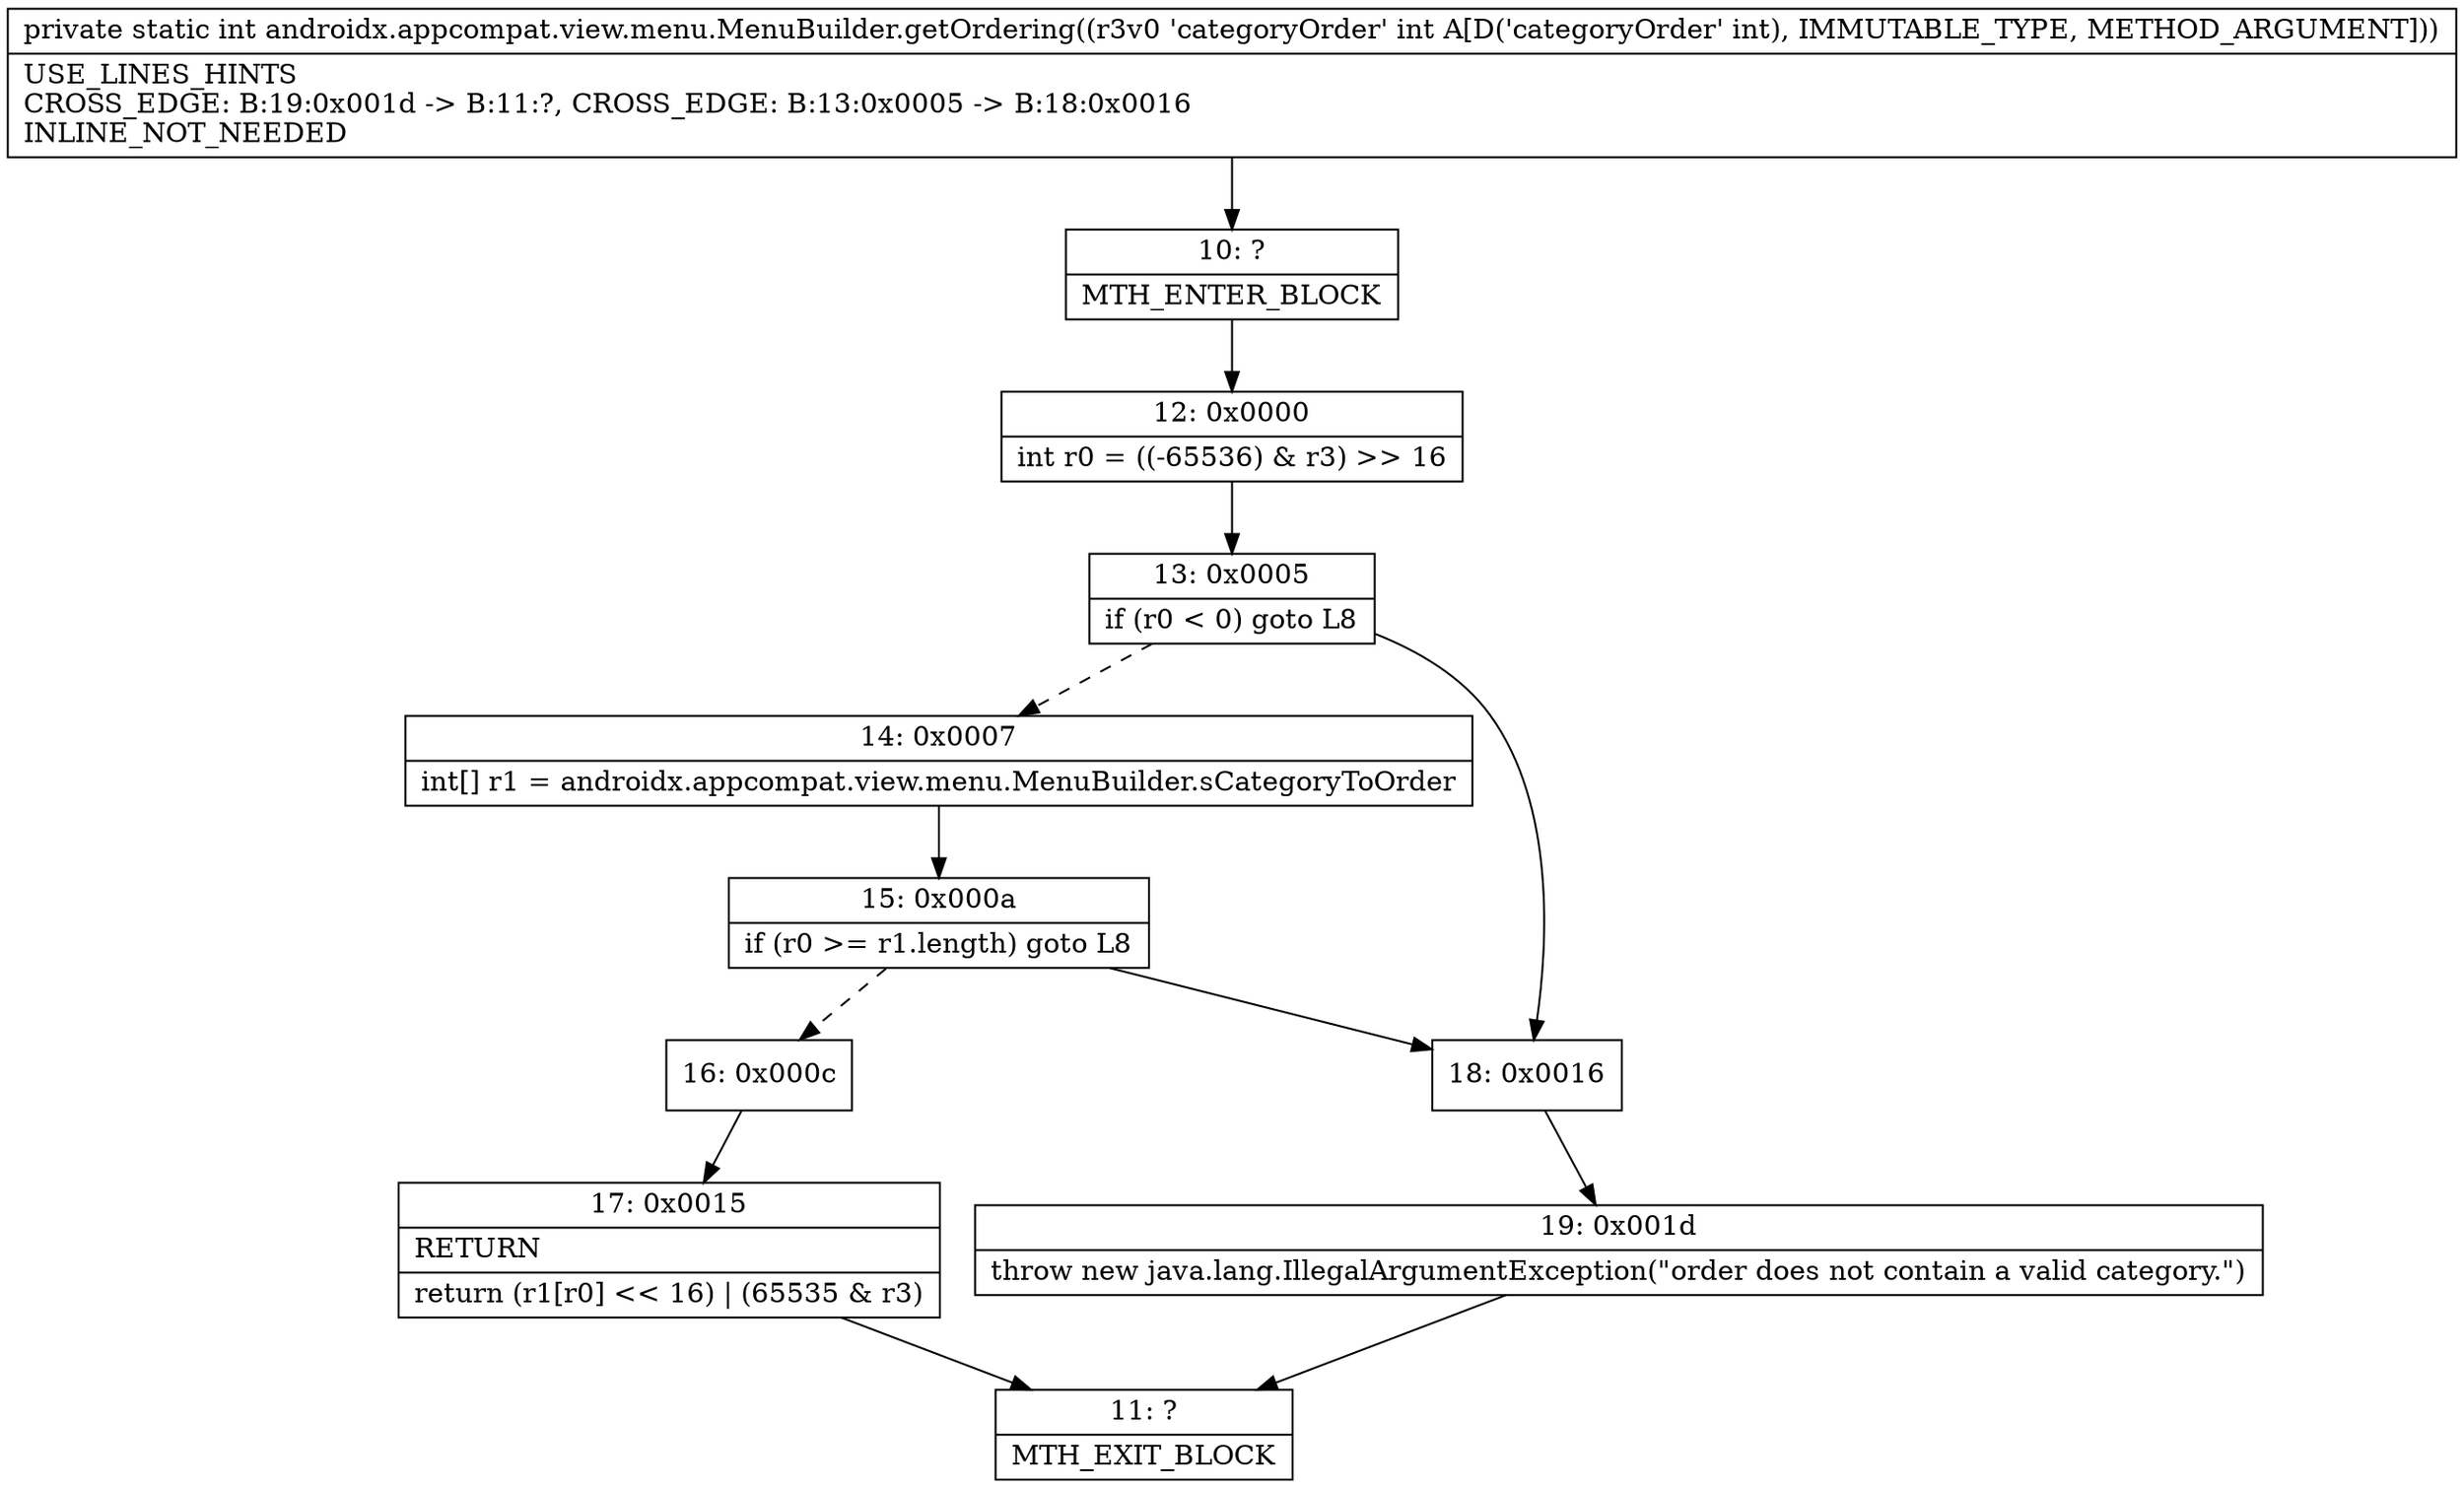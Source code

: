 digraph "CFG forandroidx.appcompat.view.menu.MenuBuilder.getOrdering(I)I" {
Node_10 [shape=record,label="{10\:\ ?|MTH_ENTER_BLOCK\l}"];
Node_12 [shape=record,label="{12\:\ 0x0000|int r0 = ((\-65536) & r3) \>\> 16\l}"];
Node_13 [shape=record,label="{13\:\ 0x0005|if (r0 \< 0) goto L8\l}"];
Node_14 [shape=record,label="{14\:\ 0x0007|int[] r1 = androidx.appcompat.view.menu.MenuBuilder.sCategoryToOrder\l}"];
Node_15 [shape=record,label="{15\:\ 0x000a|if (r0 \>= r1.length) goto L8\l}"];
Node_16 [shape=record,label="{16\:\ 0x000c}"];
Node_17 [shape=record,label="{17\:\ 0x0015|RETURN\l|return (r1[r0] \<\< 16) \| (65535 & r3)\l}"];
Node_11 [shape=record,label="{11\:\ ?|MTH_EXIT_BLOCK\l}"];
Node_18 [shape=record,label="{18\:\ 0x0016}"];
Node_19 [shape=record,label="{19\:\ 0x001d|throw new java.lang.IllegalArgumentException(\"order does not contain a valid category.\")\l}"];
MethodNode[shape=record,label="{private static int androidx.appcompat.view.menu.MenuBuilder.getOrdering((r3v0 'categoryOrder' int A[D('categoryOrder' int), IMMUTABLE_TYPE, METHOD_ARGUMENT]))  | USE_LINES_HINTS\lCROSS_EDGE: B:19:0x001d \-\> B:11:?, CROSS_EDGE: B:13:0x0005 \-\> B:18:0x0016\lINLINE_NOT_NEEDED\l}"];
MethodNode -> Node_10;Node_10 -> Node_12;
Node_12 -> Node_13;
Node_13 -> Node_14[style=dashed];
Node_13 -> Node_18;
Node_14 -> Node_15;
Node_15 -> Node_16[style=dashed];
Node_15 -> Node_18;
Node_16 -> Node_17;
Node_17 -> Node_11;
Node_18 -> Node_19;
Node_19 -> Node_11;
}

